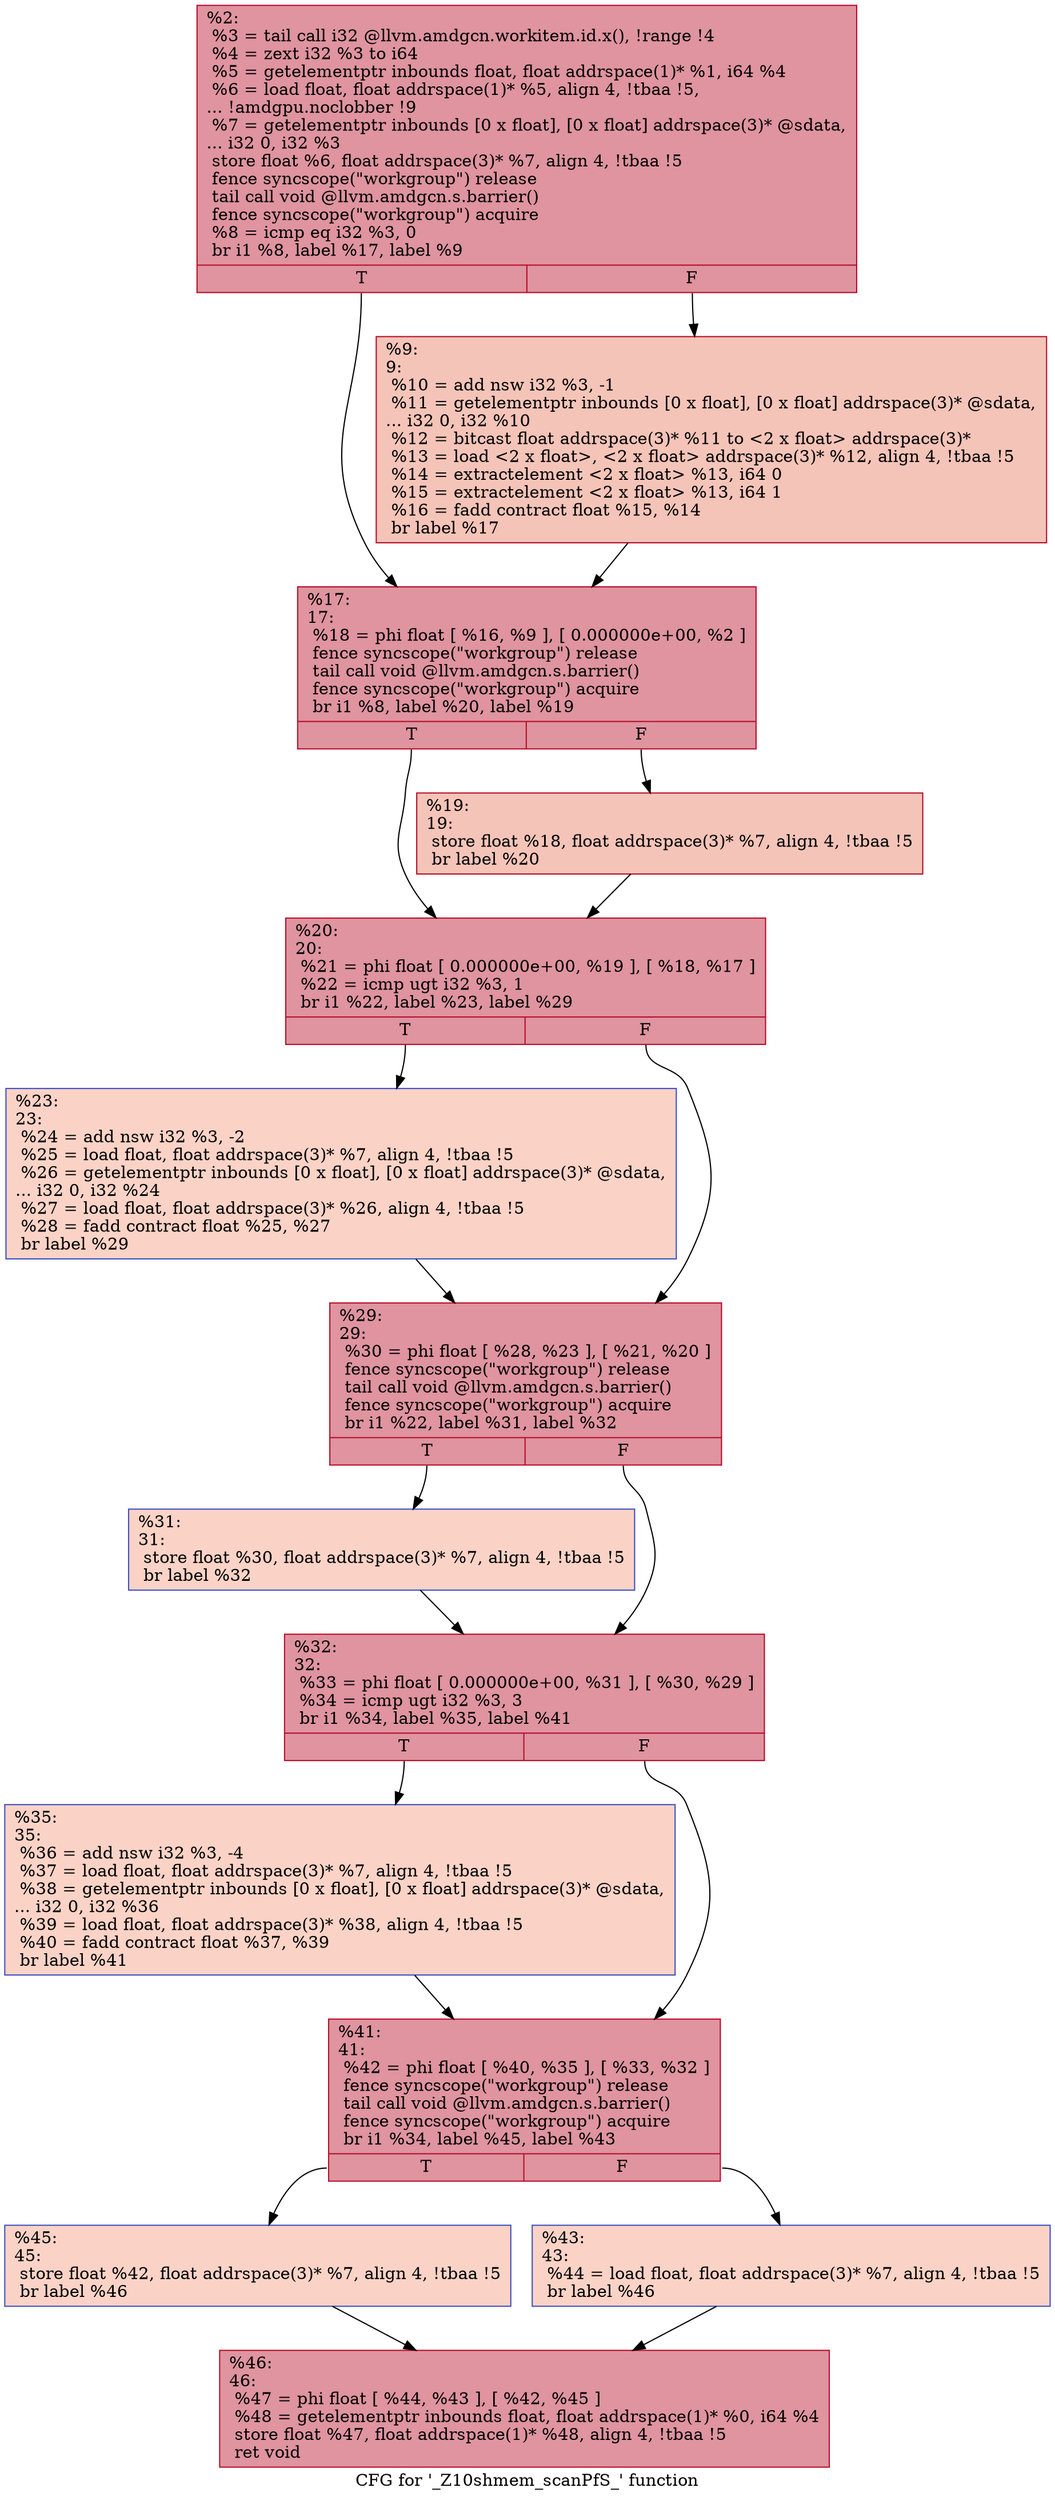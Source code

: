 digraph "CFG for '_Z10shmem_scanPfS_' function" {
	label="CFG for '_Z10shmem_scanPfS_' function";

	Node0x63ea0b0 [shape=record,color="#b70d28ff", style=filled, fillcolor="#b70d2870",label="{%2:\l  %3 = tail call i32 @llvm.amdgcn.workitem.id.x(), !range !4\l  %4 = zext i32 %3 to i64\l  %5 = getelementptr inbounds float, float addrspace(1)* %1, i64 %4\l  %6 = load float, float addrspace(1)* %5, align 4, !tbaa !5,\l... !amdgpu.noclobber !9\l  %7 = getelementptr inbounds [0 x float], [0 x float] addrspace(3)* @sdata,\l... i32 0, i32 %3\l  store float %6, float addrspace(3)* %7, align 4, !tbaa !5\l  fence syncscope(\"workgroup\") release\l  tail call void @llvm.amdgcn.s.barrier()\l  fence syncscope(\"workgroup\") acquire\l  %8 = icmp eq i32 %3, 0\l  br i1 %8, label %17, label %9\l|{<s0>T|<s1>F}}"];
	Node0x63ea0b0:s0 -> Node0x63eaee0;
	Node0x63ea0b0:s1 -> Node0x63ec4f0;
	Node0x63ec4f0 [shape=record,color="#b70d28ff", style=filled, fillcolor="#e97a5f70",label="{%9:\l9:                                                \l  %10 = add nsw i32 %3, -1\l  %11 = getelementptr inbounds [0 x float], [0 x float] addrspace(3)* @sdata,\l... i32 0, i32 %10\l  %12 = bitcast float addrspace(3)* %11 to \<2 x float\> addrspace(3)*\l  %13 = load \<2 x float\>, \<2 x float\> addrspace(3)* %12, align 4, !tbaa !5\l  %14 = extractelement \<2 x float\> %13, i64 0\l  %15 = extractelement \<2 x float\> %13, i64 1\l  %16 = fadd contract float %15, %14\l  br label %17\l}"];
	Node0x63ec4f0 -> Node0x63eaee0;
	Node0x63eaee0 [shape=record,color="#b70d28ff", style=filled, fillcolor="#b70d2870",label="{%17:\l17:                                               \l  %18 = phi float [ %16, %9 ], [ 0.000000e+00, %2 ]\l  fence syncscope(\"workgroup\") release\l  tail call void @llvm.amdgcn.s.barrier()\l  fence syncscope(\"workgroup\") acquire\l  br i1 %8, label %20, label %19\l|{<s0>T|<s1>F}}"];
	Node0x63eaee0:s0 -> Node0x63ede40;
	Node0x63eaee0:s1 -> Node0x63ede90;
	Node0x63ede90 [shape=record,color="#b70d28ff", style=filled, fillcolor="#e97a5f70",label="{%19:\l19:                                               \l  store float %18, float addrspace(3)* %7, align 4, !tbaa !5\l  br label %20\l}"];
	Node0x63ede90 -> Node0x63ede40;
	Node0x63ede40 [shape=record,color="#b70d28ff", style=filled, fillcolor="#b70d2870",label="{%20:\l20:                                               \l  %21 = phi float [ 0.000000e+00, %19 ], [ %18, %17 ]\l  %22 = icmp ugt i32 %3, 1\l  br i1 %22, label %23, label %29\l|{<s0>T|<s1>F}}"];
	Node0x63ede40:s0 -> Node0x63ee210;
	Node0x63ede40:s1 -> Node0x63ee260;
	Node0x63ee210 [shape=record,color="#3d50c3ff", style=filled, fillcolor="#f59c7d70",label="{%23:\l23:                                               \l  %24 = add nsw i32 %3, -2\l  %25 = load float, float addrspace(3)* %7, align 4, !tbaa !5\l  %26 = getelementptr inbounds [0 x float], [0 x float] addrspace(3)* @sdata,\l... i32 0, i32 %24\l  %27 = load float, float addrspace(3)* %26, align 4, !tbaa !5\l  %28 = fadd contract float %25, %27\l  br label %29\l}"];
	Node0x63ee210 -> Node0x63ee260;
	Node0x63ee260 [shape=record,color="#b70d28ff", style=filled, fillcolor="#b70d2870",label="{%29:\l29:                                               \l  %30 = phi float [ %28, %23 ], [ %21, %20 ]\l  fence syncscope(\"workgroup\") release\l  tail call void @llvm.amdgcn.s.barrier()\l  fence syncscope(\"workgroup\") acquire\l  br i1 %22, label %31, label %32\l|{<s0>T|<s1>F}}"];
	Node0x63ee260:s0 -> Node0x63ee8e0;
	Node0x63ee260:s1 -> Node0x63ee930;
	Node0x63ee8e0 [shape=record,color="#3d50c3ff", style=filled, fillcolor="#f59c7d70",label="{%31:\l31:                                               \l  store float %30, float addrspace(3)* %7, align 4, !tbaa !5\l  br label %32\l}"];
	Node0x63ee8e0 -> Node0x63ee930;
	Node0x63ee930 [shape=record,color="#b70d28ff", style=filled, fillcolor="#b70d2870",label="{%32:\l32:                                               \l  %33 = phi float [ 0.000000e+00, %31 ], [ %30, %29 ]\l  %34 = icmp ugt i32 %3, 3\l  br i1 %34, label %35, label %41\l|{<s0>T|<s1>F}}"];
	Node0x63ee930:s0 -> Node0x63ed100;
	Node0x63ee930:s1 -> Node0x63eedd0;
	Node0x63ed100 [shape=record,color="#3d50c3ff", style=filled, fillcolor="#f59c7d70",label="{%35:\l35:                                               \l  %36 = add nsw i32 %3, -4\l  %37 = load float, float addrspace(3)* %7, align 4, !tbaa !5\l  %38 = getelementptr inbounds [0 x float], [0 x float] addrspace(3)* @sdata,\l... i32 0, i32 %36\l  %39 = load float, float addrspace(3)* %38, align 4, !tbaa !5\l  %40 = fadd contract float %37, %39\l  br label %41\l}"];
	Node0x63ed100 -> Node0x63eedd0;
	Node0x63eedd0 [shape=record,color="#b70d28ff", style=filled, fillcolor="#b70d2870",label="{%41:\l41:                                               \l  %42 = phi float [ %40, %35 ], [ %33, %32 ]\l  fence syncscope(\"workgroup\") release\l  tail call void @llvm.amdgcn.s.barrier()\l  fence syncscope(\"workgroup\") acquire\l  br i1 %34, label %45, label %43\l|{<s0>T|<s1>F}}"];
	Node0x63eedd0:s0 -> Node0x63ef480;
	Node0x63eedd0:s1 -> Node0x63ef4d0;
	Node0x63ef4d0 [shape=record,color="#3d50c3ff", style=filled, fillcolor="#f59c7d70",label="{%43:\l43:                                               \l  %44 = load float, float addrspace(3)* %7, align 4, !tbaa !5\l  br label %46\l}"];
	Node0x63ef4d0 -> Node0x63ef640;
	Node0x63ef480 [shape=record,color="#3d50c3ff", style=filled, fillcolor="#f59c7d70",label="{%45:\l45:                                               \l  store float %42, float addrspace(3)* %7, align 4, !tbaa !5\l  br label %46\l}"];
	Node0x63ef480 -> Node0x63ef640;
	Node0x63ef640 [shape=record,color="#b70d28ff", style=filled, fillcolor="#b70d2870",label="{%46:\l46:                                               \l  %47 = phi float [ %44, %43 ], [ %42, %45 ]\l  %48 = getelementptr inbounds float, float addrspace(1)* %0, i64 %4\l  store float %47, float addrspace(1)* %48, align 4, !tbaa !5\l  ret void\l}"];
}
